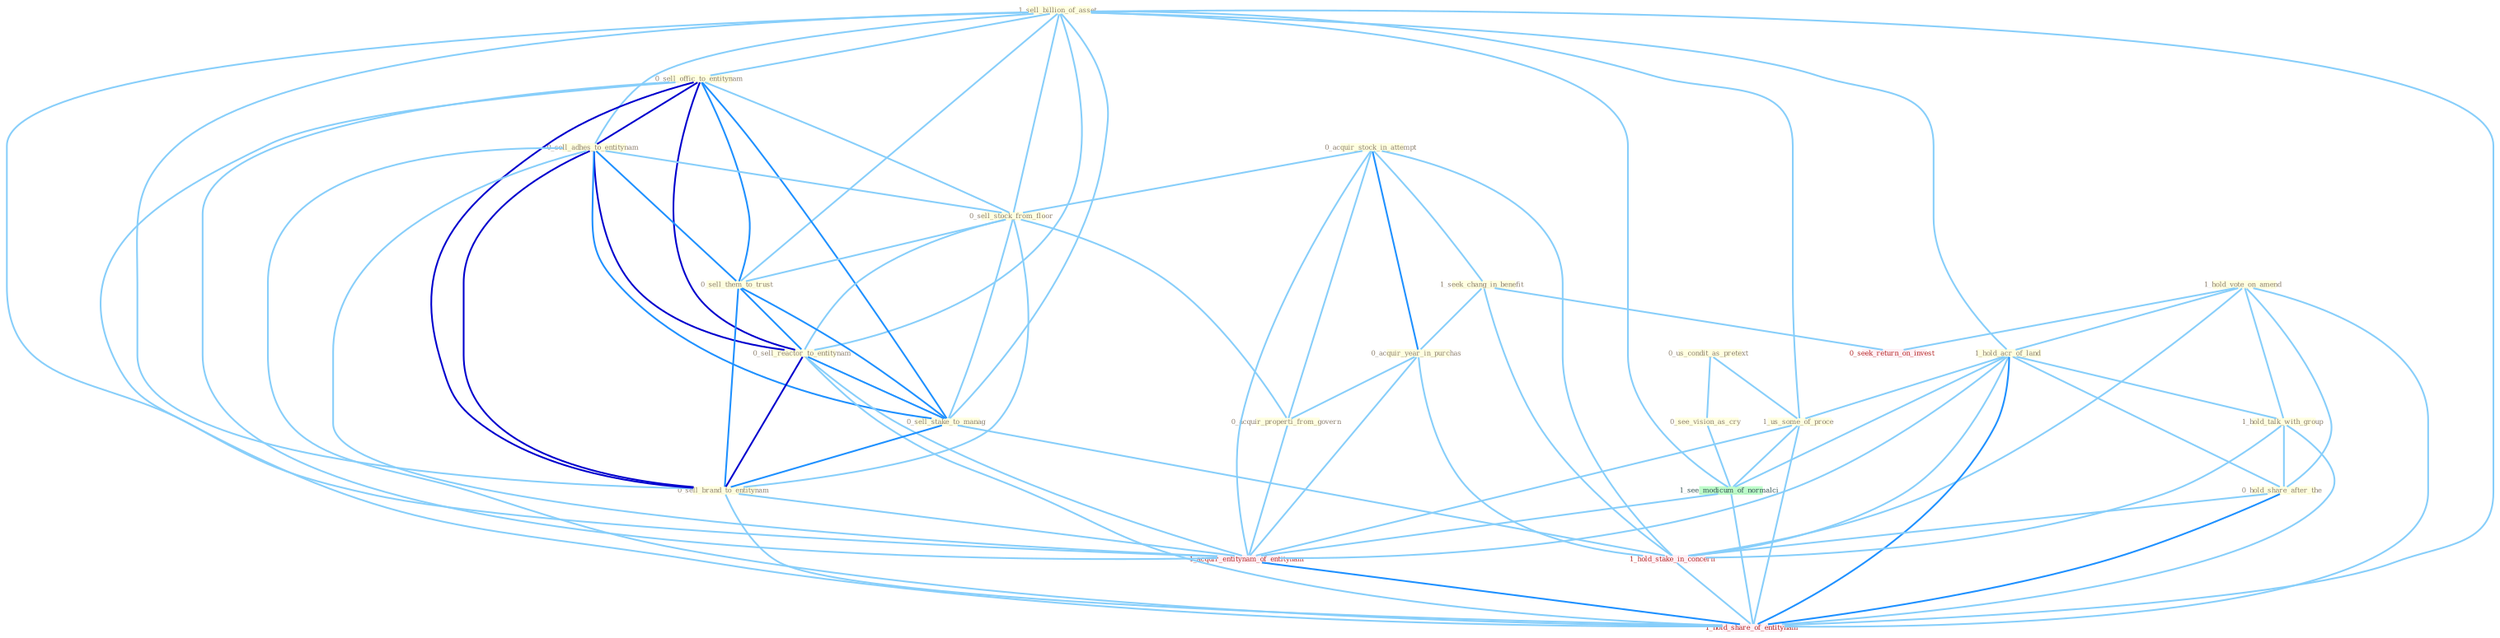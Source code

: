 Graph G{ 
    node
    [shape=polygon,style=filled,width=.5,height=.06,color="#BDFCC9",fixedsize=true,fontsize=4,
    fontcolor="#2f4f4f"];
    {node
    [color="#ffffe0", fontcolor="#8b7d6b"] "1_sell_billion_of_asset " "0_acquir_stock_in_attempt " "1_hold_vote_on_amend " "0_sell_offic_to_entitynam " "1_hold_acr_of_land " "0_sell_adhes_to_entitynam " "0_sell_stock_from_floor " "0_us_condit_as_pretext " "1_hold_talk_with_group " "0_see_vision_as_cry " "1_seek_chang_in_benefit " "0_hold_share_after_the " "0_sell_them_to_trust " "0_sell_reactor_to_entitynam " "0_acquir_year_in_purchas " "0_sell_stake_to_manag " "0_acquir_properti_from_govern " "0_sell_brand_to_entitynam " "1_us_some_of_proce "}
{node [color="#fff0f5", fontcolor="#b22222"] "1_hold_stake_in_concern " "0_seek_return_on_invest " "1_acquir_entitynam_of_entitynam " "1_hold_share_of_entitynam "}
edge [color="#B0E2FF"];

	"1_sell_billion_of_asset " -- "0_sell_offic_to_entitynam " [w="1", color="#87cefa" ];
	"1_sell_billion_of_asset " -- "1_hold_acr_of_land " [w="1", color="#87cefa" ];
	"1_sell_billion_of_asset " -- "0_sell_adhes_to_entitynam " [w="1", color="#87cefa" ];
	"1_sell_billion_of_asset " -- "0_sell_stock_from_floor " [w="1", color="#87cefa" ];
	"1_sell_billion_of_asset " -- "0_sell_them_to_trust " [w="1", color="#87cefa" ];
	"1_sell_billion_of_asset " -- "0_sell_reactor_to_entitynam " [w="1", color="#87cefa" ];
	"1_sell_billion_of_asset " -- "0_sell_stake_to_manag " [w="1", color="#87cefa" ];
	"1_sell_billion_of_asset " -- "0_sell_brand_to_entitynam " [w="1", color="#87cefa" ];
	"1_sell_billion_of_asset " -- "1_us_some_of_proce " [w="1", color="#87cefa" ];
	"1_sell_billion_of_asset " -- "1_see_modicum_of_normalci " [w="1", color="#87cefa" ];
	"1_sell_billion_of_asset " -- "1_acquir_entitynam_of_entitynam " [w="1", color="#87cefa" ];
	"1_sell_billion_of_asset " -- "1_hold_share_of_entitynam " [w="1", color="#87cefa" ];
	"0_acquir_stock_in_attempt " -- "0_sell_stock_from_floor " [w="1", color="#87cefa" ];
	"0_acquir_stock_in_attempt " -- "1_seek_chang_in_benefit " [w="1", color="#87cefa" ];
	"0_acquir_stock_in_attempt " -- "0_acquir_year_in_purchas " [w="2", color="#1e90ff" , len=0.8];
	"0_acquir_stock_in_attempt " -- "0_acquir_properti_from_govern " [w="1", color="#87cefa" ];
	"0_acquir_stock_in_attempt " -- "1_hold_stake_in_concern " [w="1", color="#87cefa" ];
	"0_acquir_stock_in_attempt " -- "1_acquir_entitynam_of_entitynam " [w="1", color="#87cefa" ];
	"1_hold_vote_on_amend " -- "1_hold_acr_of_land " [w="1", color="#87cefa" ];
	"1_hold_vote_on_amend " -- "1_hold_talk_with_group " [w="1", color="#87cefa" ];
	"1_hold_vote_on_amend " -- "0_hold_share_after_the " [w="1", color="#87cefa" ];
	"1_hold_vote_on_amend " -- "1_hold_stake_in_concern " [w="1", color="#87cefa" ];
	"1_hold_vote_on_amend " -- "0_seek_return_on_invest " [w="1", color="#87cefa" ];
	"1_hold_vote_on_amend " -- "1_hold_share_of_entitynam " [w="1", color="#87cefa" ];
	"0_sell_offic_to_entitynam " -- "0_sell_adhes_to_entitynam " [w="3", color="#0000cd" , len=0.6];
	"0_sell_offic_to_entitynam " -- "0_sell_stock_from_floor " [w="1", color="#87cefa" ];
	"0_sell_offic_to_entitynam " -- "0_sell_them_to_trust " [w="2", color="#1e90ff" , len=0.8];
	"0_sell_offic_to_entitynam " -- "0_sell_reactor_to_entitynam " [w="3", color="#0000cd" , len=0.6];
	"0_sell_offic_to_entitynam " -- "0_sell_stake_to_manag " [w="2", color="#1e90ff" , len=0.8];
	"0_sell_offic_to_entitynam " -- "0_sell_brand_to_entitynam " [w="3", color="#0000cd" , len=0.6];
	"0_sell_offic_to_entitynam " -- "1_acquir_entitynam_of_entitynam " [w="1", color="#87cefa" ];
	"0_sell_offic_to_entitynam " -- "1_hold_share_of_entitynam " [w="1", color="#87cefa" ];
	"1_hold_acr_of_land " -- "1_hold_talk_with_group " [w="1", color="#87cefa" ];
	"1_hold_acr_of_land " -- "0_hold_share_after_the " [w="1", color="#87cefa" ];
	"1_hold_acr_of_land " -- "1_us_some_of_proce " [w="1", color="#87cefa" ];
	"1_hold_acr_of_land " -- "1_hold_stake_in_concern " [w="1", color="#87cefa" ];
	"1_hold_acr_of_land " -- "1_see_modicum_of_normalci " [w="1", color="#87cefa" ];
	"1_hold_acr_of_land " -- "1_acquir_entitynam_of_entitynam " [w="1", color="#87cefa" ];
	"1_hold_acr_of_land " -- "1_hold_share_of_entitynam " [w="2", color="#1e90ff" , len=0.8];
	"0_sell_adhes_to_entitynam " -- "0_sell_stock_from_floor " [w="1", color="#87cefa" ];
	"0_sell_adhes_to_entitynam " -- "0_sell_them_to_trust " [w="2", color="#1e90ff" , len=0.8];
	"0_sell_adhes_to_entitynam " -- "0_sell_reactor_to_entitynam " [w="3", color="#0000cd" , len=0.6];
	"0_sell_adhes_to_entitynam " -- "0_sell_stake_to_manag " [w="2", color="#1e90ff" , len=0.8];
	"0_sell_adhes_to_entitynam " -- "0_sell_brand_to_entitynam " [w="3", color="#0000cd" , len=0.6];
	"0_sell_adhes_to_entitynam " -- "1_acquir_entitynam_of_entitynam " [w="1", color="#87cefa" ];
	"0_sell_adhes_to_entitynam " -- "1_hold_share_of_entitynam " [w="1", color="#87cefa" ];
	"0_sell_stock_from_floor " -- "0_sell_them_to_trust " [w="1", color="#87cefa" ];
	"0_sell_stock_from_floor " -- "0_sell_reactor_to_entitynam " [w="1", color="#87cefa" ];
	"0_sell_stock_from_floor " -- "0_sell_stake_to_manag " [w="1", color="#87cefa" ];
	"0_sell_stock_from_floor " -- "0_acquir_properti_from_govern " [w="1", color="#87cefa" ];
	"0_sell_stock_from_floor " -- "0_sell_brand_to_entitynam " [w="1", color="#87cefa" ];
	"0_us_condit_as_pretext " -- "0_see_vision_as_cry " [w="1", color="#87cefa" ];
	"0_us_condit_as_pretext " -- "1_us_some_of_proce " [w="1", color="#87cefa" ];
	"1_hold_talk_with_group " -- "0_hold_share_after_the " [w="1", color="#87cefa" ];
	"1_hold_talk_with_group " -- "1_hold_stake_in_concern " [w="1", color="#87cefa" ];
	"1_hold_talk_with_group " -- "1_hold_share_of_entitynam " [w="1", color="#87cefa" ];
	"0_see_vision_as_cry " -- "1_see_modicum_of_normalci " [w="1", color="#87cefa" ];
	"1_seek_chang_in_benefit " -- "0_acquir_year_in_purchas " [w="1", color="#87cefa" ];
	"1_seek_chang_in_benefit " -- "1_hold_stake_in_concern " [w="1", color="#87cefa" ];
	"1_seek_chang_in_benefit " -- "0_seek_return_on_invest " [w="1", color="#87cefa" ];
	"0_hold_share_after_the " -- "1_hold_stake_in_concern " [w="1", color="#87cefa" ];
	"0_hold_share_after_the " -- "1_hold_share_of_entitynam " [w="2", color="#1e90ff" , len=0.8];
	"0_sell_them_to_trust " -- "0_sell_reactor_to_entitynam " [w="2", color="#1e90ff" , len=0.8];
	"0_sell_them_to_trust " -- "0_sell_stake_to_manag " [w="2", color="#1e90ff" , len=0.8];
	"0_sell_them_to_trust " -- "0_sell_brand_to_entitynam " [w="2", color="#1e90ff" , len=0.8];
	"0_sell_reactor_to_entitynam " -- "0_sell_stake_to_manag " [w="2", color="#1e90ff" , len=0.8];
	"0_sell_reactor_to_entitynam " -- "0_sell_brand_to_entitynam " [w="3", color="#0000cd" , len=0.6];
	"0_sell_reactor_to_entitynam " -- "1_acquir_entitynam_of_entitynam " [w="1", color="#87cefa" ];
	"0_sell_reactor_to_entitynam " -- "1_hold_share_of_entitynam " [w="1", color="#87cefa" ];
	"0_acquir_year_in_purchas " -- "0_acquir_properti_from_govern " [w="1", color="#87cefa" ];
	"0_acquir_year_in_purchas " -- "1_hold_stake_in_concern " [w="1", color="#87cefa" ];
	"0_acquir_year_in_purchas " -- "1_acquir_entitynam_of_entitynam " [w="1", color="#87cefa" ];
	"0_sell_stake_to_manag " -- "0_sell_brand_to_entitynam " [w="2", color="#1e90ff" , len=0.8];
	"0_sell_stake_to_manag " -- "1_hold_stake_in_concern " [w="1", color="#87cefa" ];
	"0_acquir_properti_from_govern " -- "1_acquir_entitynam_of_entitynam " [w="1", color="#87cefa" ];
	"0_sell_brand_to_entitynam " -- "1_acquir_entitynam_of_entitynam " [w="1", color="#87cefa" ];
	"0_sell_brand_to_entitynam " -- "1_hold_share_of_entitynam " [w="1", color="#87cefa" ];
	"1_us_some_of_proce " -- "1_see_modicum_of_normalci " [w="1", color="#87cefa" ];
	"1_us_some_of_proce " -- "1_acquir_entitynam_of_entitynam " [w="1", color="#87cefa" ];
	"1_us_some_of_proce " -- "1_hold_share_of_entitynam " [w="1", color="#87cefa" ];
	"1_hold_stake_in_concern " -- "1_hold_share_of_entitynam " [w="1", color="#87cefa" ];
	"1_see_modicum_of_normalci " -- "1_acquir_entitynam_of_entitynam " [w="1", color="#87cefa" ];
	"1_see_modicum_of_normalci " -- "1_hold_share_of_entitynam " [w="1", color="#87cefa" ];
	"1_acquir_entitynam_of_entitynam " -- "1_hold_share_of_entitynam " [w="2", color="#1e90ff" , len=0.8];
}
